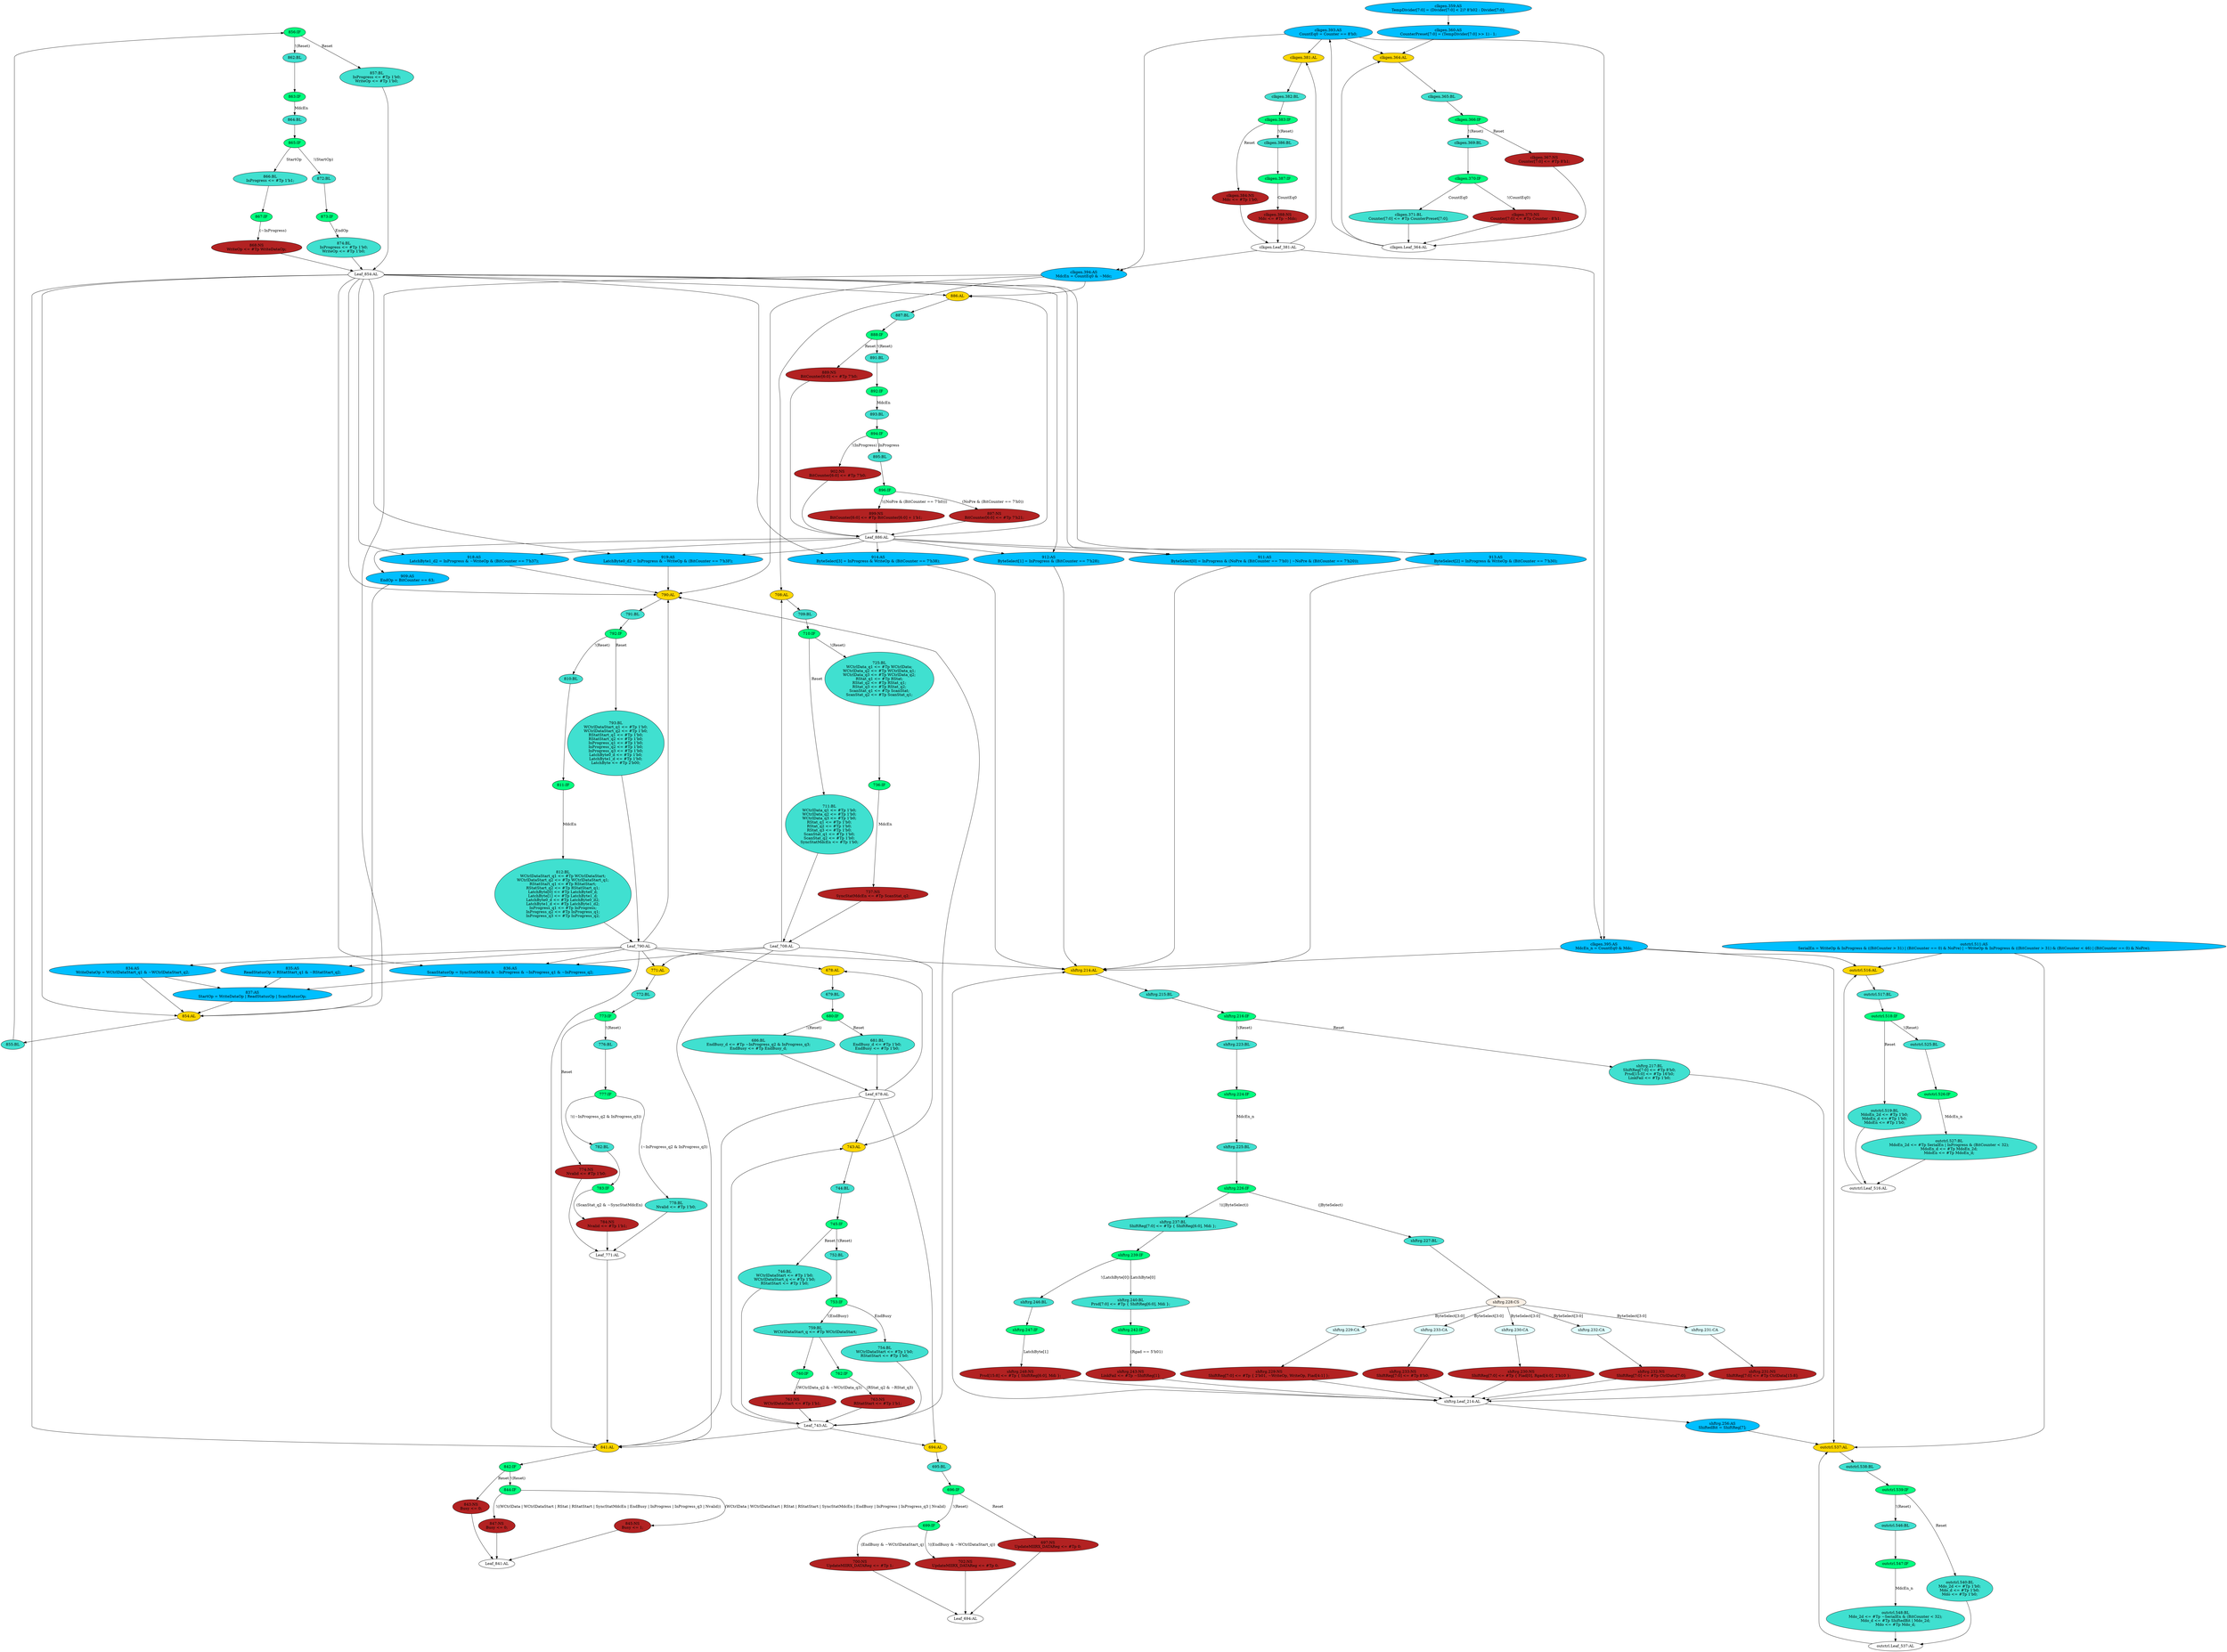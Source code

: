 strict digraph "compose( ,  )" {
	node [label="\N"];
	"856:IF"	 [ast="<pyverilog.vparser.ast.IfStatement object at 0x7f4133ff27d0>",
		fillcolor=springgreen,
		label="856:IF",
		statements="[]",
		style=filled,
		typ=IfStatement];
	"857:BL"	 [ast="<pyverilog.vparser.ast.Block object at 0x7f4133ff2610>",
		fillcolor=turquoise,
		label="857:BL
InProgress <= #Tp 1'b0;
WriteOp <= #Tp 1'b0;",
		statements="[<pyverilog.vparser.ast.NonblockingSubstitution object at 0x7f4133ff25d0>, <pyverilog.vparser.ast.NonblockingSubstitution object \
at 0x7f4133ff2790>]",
		style=filled,
		typ=Block];
	"856:IF" -> "857:BL"	 [cond="['Reset']",
		label=Reset,
		lineno=856];
	"862:BL"	 [ast="<pyverilog.vparser.ast.Block object at 0x7f4133ff2850>",
		fillcolor=turquoise,
		label="862:BL",
		statements="[]",
		style=filled,
		typ=Block];
	"856:IF" -> "862:BL"	 [cond="['Reset']",
		label="!(Reset)",
		lineno=856];
	"888:IF"	 [ast="<pyverilog.vparser.ast.IfStatement object at 0x7f4133fe3850>",
		fillcolor=springgreen,
		label="888:IF",
		statements="[]",
		style=filled,
		typ=IfStatement];
	"889:NS"	 [ast="<pyverilog.vparser.ast.NonblockingSubstitution object at 0x7f4133fe37d0>",
		fillcolor=firebrick,
		label="889:NS
BitCounter[6:0] <= #Tp 7'h0;",
		statements="[<pyverilog.vparser.ast.NonblockingSubstitution object at 0x7f4133fe37d0>]",
		style=filled,
		typ=NonblockingSubstitution];
	"888:IF" -> "889:NS"	 [cond="['Reset']",
		label=Reset,
		lineno=888];
	"891:BL"	 [ast="<pyverilog.vparser.ast.Block object at 0x7f4133fe3810>",
		fillcolor=turquoise,
		label="891:BL",
		statements="[]",
		style=filled,
		typ=Block];
	"888:IF" -> "891:BL"	 [cond="['Reset']",
		label="!(Reset)",
		lineno=888];
	"clkgen.371:BL"	 [ast="<pyverilog.vparser.ast.Block object at 0x7f4133f637d0>",
		fillcolor=turquoise,
		label="clkgen.371:BL
Counter[7:0] <= #Tp CounterPreset[7:0];",
		statements="[<pyverilog.vparser.ast.NonblockingSubstitution object at 0x7f4133f63990>]",
		style=filled,
		typ=Block];
	"clkgen.Leaf_364:AL"	 [def_var="['Counter']",
		label="clkgen.Leaf_364:AL"];
	"clkgen.371:BL" -> "clkgen.Leaf_364:AL"	 [cond="[]",
		lineno=None];
	"841:AL"	 [ast="<pyverilog.vparser.ast.Always object at 0x7f4133ff6890>",
		clk_sens=True,
		fillcolor=gold,
		label="841:AL",
		sens="['Clk', 'Reset']",
		statements="[]",
		style=filled,
		typ=Always,
		use_var="['Reset', 'RStat', 'RStatStart', 'SyncStatMdcEn', 'WCtrlData', 'WCtrlDataStart', 'Nvalid', 'EndBusy', 'InProgress', 'InProgress_\
q3']"];
	"842:IF"	 [ast="<pyverilog.vparser.ast.IfStatement object at 0x7f4133ff6990>",
		fillcolor=springgreen,
		label="842:IF",
		statements="[]",
		style=filled,
		typ=IfStatement];
	"841:AL" -> "842:IF"	 [cond="[]",
		lineno=None];
	"763:NS"	 [ast="<pyverilog.vparser.ast.NonblockingSubstitution object at 0x7f413427e950>",
		fillcolor=firebrick,
		label="763:NS
RStatStart <= #Tp 1'b1;",
		statements="[<pyverilog.vparser.ast.NonblockingSubstitution object at 0x7f413427e950>]",
		style=filled,
		typ=NonblockingSubstitution];
	"Leaf_743:AL"	 [def_var="['RStatStart', 'WCtrlDataStart_q', 'WCtrlDataStart']",
		label="Leaf_743:AL"];
	"763:NS" -> "Leaf_743:AL"	 [cond="[]",
		lineno=None];
	"702:NS"	 [ast="<pyverilog.vparser.ast.NonblockingSubstitution object at 0x7f413427be10>",
		fillcolor=firebrick,
		label="702:NS
UpdateMIIRX_DATAReg <= #Tp 0;",
		statements="[<pyverilog.vparser.ast.NonblockingSubstitution object at 0x7f413427be10>]",
		style=filled,
		typ=NonblockingSubstitution];
	"Leaf_694:AL"	 [def_var="['UpdateMIIRX_DATAReg']",
		label="Leaf_694:AL"];
	"702:NS" -> "Leaf_694:AL"	 [cond="[]",
		lineno=None];
	"894:IF"	 [ast="<pyverilog.vparser.ast.IfStatement object at 0x7f4133fd84d0>",
		fillcolor=springgreen,
		label="894:IF",
		statements="[]",
		style=filled,
		typ=IfStatement];
	"902:NS"	 [ast="<pyverilog.vparser.ast.NonblockingSubstitution object at 0x7f4133fd8590>",
		fillcolor=firebrick,
		label="902:NS
BitCounter[6:0] <= #Tp 7'h0;",
		statements="[<pyverilog.vparser.ast.NonblockingSubstitution object at 0x7f4133fd8590>]",
		style=filled,
		typ=NonblockingSubstitution];
	"894:IF" -> "902:NS"	 [cond="['InProgress']",
		label="!(InProgress)",
		lineno=894];
	"895:BL"	 [ast="<pyverilog.vparser.ast.Block object at 0x7f4133fe3b50>",
		fillcolor=turquoise,
		label="895:BL",
		statements="[]",
		style=filled,
		typ=Block];
	"894:IF" -> "895:BL"	 [cond="['InProgress']",
		label=InProgress,
		lineno=894];
	"686:BL"	 [ast="<pyverilog.vparser.ast.Block object at 0x7f413427b210>",
		fillcolor=turquoise,
		label="686:BL
EndBusy_d <= #Tp ~InProgress_q2 & InProgress_q3;
EndBusy <= #Tp EndBusy_d;",
		statements="[<pyverilog.vparser.ast.NonblockingSubstitution object at 0x7f413427b090>, <pyverilog.vparser.ast.NonblockingSubstitution object \
at 0x7f413427b390>]",
		style=filled,
		typ=Block];
	"Leaf_678:AL"	 [def_var="['EndBusy_d', 'EndBusy']",
		label="Leaf_678:AL"];
	"686:BL" -> "Leaf_678:AL"	 [cond="[]",
		lineno=None];
	"914:AS"	 [ast="<pyverilog.vparser.ast.Assign object at 0x7f4133fc7510>",
		def_var="['ByteSelect']",
		fillcolor=deepskyblue,
		label="914:AS
ByteSelect[3] = InProgress & WriteOp & (BitCounter == 7'h38);",
		statements="[]",
		style=filled,
		typ=Assign,
		use_var="['InProgress', 'WriteOp', 'BitCounter']"];
	"shftrg.214:AL"	 [ast="<pyverilog.vparser.ast.Always object at 0x7f4133f841d0>",
		clk_sens=True,
		fillcolor=gold,
		label="shftrg.214:AL",
		sens="['Clk', 'Reset']",
		statements="[]",
		style=filled,
		typ=Always,
		use_var="['Reset', 'Mdi', 'WriteOp', 'MdcEn_n', 'Fiad', 'Rgad', 'LatchByte', 'ShiftReg', 'CtrlData', 'ByteSelect']"];
	"914:AS" -> "shftrg.214:AL";
	"752:BL"	 [ast="<pyverilog.vparser.ast.Block object at 0x7f4134278cd0>",
		fillcolor=turquoise,
		label="752:BL",
		statements="[]",
		style=filled,
		typ=Block];
	"753:IF"	 [ast="<pyverilog.vparser.ast.IfStatement object at 0x7f413427e1d0>",
		fillcolor=springgreen,
		label="753:IF",
		statements="[]",
		style=filled,
		typ=IfStatement];
	"752:BL" -> "753:IF"	 [cond="[]",
		lineno=None];
	"shftrg.216:IF"	 [ast="<pyverilog.vparser.ast.IfStatement object at 0x7f4133f84910>",
		fillcolor=springgreen,
		label="shftrg.216:IF",
		statements="[]",
		style=filled,
		typ=IfStatement];
	"shftrg.217:BL"	 [ast="<pyverilog.vparser.ast.Block object at 0x7f4133f84750>",
		fillcolor=turquoise,
		label="shftrg.217:BL
ShiftReg[7:0] <= #Tp 8'h0;
Prsd[15:0] <= #Tp 16'h0;
LinkFail <= #Tp 1'b0;",
		statements="[<pyverilog.vparser.ast.NonblockingSubstitution object at 0x7f4133f84490>, <pyverilog.vparser.ast.NonblockingSubstitution object \
at 0x7f4133f84710>, <pyverilog.vparser.ast.NonblockingSubstitution object at 0x7f4133f848d0>]",
		style=filled,
		typ=Block];
	"shftrg.216:IF" -> "shftrg.217:BL"	 [cond="['Reset']",
		label=Reset,
		lineno=216];
	"shftrg.223:BL"	 [ast="<pyverilog.vparser.ast.Block object at 0x7f4133f84990>",
		fillcolor=turquoise,
		label="shftrg.223:BL",
		statements="[]",
		style=filled,
		typ=Block];
	"shftrg.216:IF" -> "shftrg.223:BL"	 [cond="['Reset']",
		label="!(Reset)",
		lineno=216];
	"771:AL"	 [ast="<pyverilog.vparser.ast.Always object at 0x7f413427ecd0>",
		clk_sens=True,
		fillcolor=gold,
		label="771:AL",
		sens="['Clk', 'Reset']",
		statements="[]",
		style=filled,
		typ=Always,
		use_var="['Reset', 'InProgress_q3', 'InProgress_q2', 'ScanStat_q2', 'SyncStatMdcEn']"];
	"772:BL"	 [ast="<pyverilog.vparser.ast.Block object at 0x7f413427ec90>",
		fillcolor=turquoise,
		label="772:BL",
		statements="[]",
		style=filled,
		typ=Block];
	"771:AL" -> "772:BL"	 [cond="[]",
		lineno=None];
	"shftrg.233:NS"	 [ast="<pyverilog.vparser.ast.NonblockingSubstitution object at 0x7f4134393350>",
		fillcolor=firebrick,
		label="shftrg.233:NS
ShiftReg[7:0] <= #Tp 8'h0;",
		statements="[<pyverilog.vparser.ast.NonblockingSubstitution object at 0x7f4134393350>]",
		style=filled,
		typ=NonblockingSubstitution];
	"shftrg.Leaf_214:AL"	 [def_var="['ShiftReg', 'LinkFail', 'Prsd']",
		label="shftrg.Leaf_214:AL"];
	"shftrg.233:NS" -> "shftrg.Leaf_214:AL"	 [cond="[]",
		lineno=None];
	"867:IF"	 [ast="<pyverilog.vparser.ast.IfStatement object at 0x7f4133ff2c10>",
		fillcolor=springgreen,
		label="867:IF",
		statements="[]",
		style=filled,
		typ=IfStatement];
	"868:NS"	 [ast="<pyverilog.vparser.ast.NonblockingSubstitution object at 0x7f4133ff2d90>",
		fillcolor=firebrick,
		label="868:NS
WriteOp <= #Tp WriteDataOp;",
		statements="[<pyverilog.vparser.ast.NonblockingSubstitution object at 0x7f4133ff2d90>]",
		style=filled,
		typ=NonblockingSubstitution];
	"867:IF" -> "868:NS"	 [cond="['InProgress']",
		label="(~InProgress)",
		lineno=867];
	"782:BL"	 [ast="<pyverilog.vparser.ast.Block object at 0x7f4133fd6450>",
		fillcolor=turquoise,
		label="782:BL",
		statements="[]",
		style=filled,
		typ=Block];
	"783:IF"	 [ast="<pyverilog.vparser.ast.IfStatement object at 0x7f4133fd6650>",
		fillcolor=springgreen,
		label="783:IF",
		statements="[]",
		style=filled,
		typ=IfStatement];
	"782:BL" -> "783:IF"	 [cond="[]",
		lineno=None];
	"clkgen.387:IF"	 [ast="<pyverilog.vparser.ast.IfStatement object at 0x7f4133f56250>",
		fillcolor=springgreen,
		label="clkgen.387:IF",
		statements="[]",
		style=filled,
		typ=IfStatement];
	"clkgen.388:NS"	 [ast="<pyverilog.vparser.ast.NonblockingSubstitution object at 0x7f4133f563d0>",
		fillcolor=firebrick,
		label="clkgen.388:NS
Mdc <= #Tp ~Mdc;",
		statements="[<pyverilog.vparser.ast.NonblockingSubstitution object at 0x7f4133f563d0>]",
		style=filled,
		typ=NonblockingSubstitution];
	"clkgen.387:IF" -> "clkgen.388:NS"	 [cond="['CountEq0']",
		label=CountEq0,
		lineno=387];
	"outctrl.Leaf_516:AL"	 [def_var="['MdoEn_d', 'MdoEn_2d', 'MdoEn']",
		label="outctrl.Leaf_516:AL"];
	"outctrl.516:AL"	 [ast="<pyverilog.vparser.ast.Always object at 0x7f4133f62790>",
		clk_sens=True,
		fillcolor=gold,
		label="outctrl.516:AL",
		sens="['Clk', 'Reset']",
		statements="[]",
		style=filled,
		typ=Always,
		use_var="['Reset', 'MdcEn_n', 'MdoEn_2d', 'SerialEn', 'MdoEn_d', 'InProgress', 'BitCounter']"];
	"outctrl.Leaf_516:AL" -> "outctrl.516:AL";
	"845:NS"	 [ast="<pyverilog.vparser.ast.NonblockingSubstitution object at 0x7f4133ff2150>",
		fillcolor=firebrick,
		label="845:NS
Busy <= 1;",
		statements="[<pyverilog.vparser.ast.NonblockingSubstitution object at 0x7f4133ff2150>]",
		style=filled,
		typ=NonblockingSubstitution];
	"Leaf_841:AL"	 [def_var="['Busy']",
		label="Leaf_841:AL"];
	"845:NS" -> "Leaf_841:AL"	 [cond="[]",
		lineno=None];
	"784:NS"	 [ast="<pyverilog.vparser.ast.NonblockingSubstitution object at 0x7f4133fd67d0>",
		fillcolor=firebrick,
		label="784:NS
Nvalid <= #Tp 1'b1;",
		statements="[<pyverilog.vparser.ast.NonblockingSubstitution object at 0x7f4133fd67d0>]",
		style=filled,
		typ=NonblockingSubstitution];
	"783:IF" -> "784:NS"	 [cond="['ScanStat_q2', 'SyncStatMdcEn']",
		label="(ScanStat_q2 & ~SyncStatMdcEn)",
		lineno=783];
	"679:BL"	 [ast="<pyverilog.vparser.ast.Block object at 0x7f4134268a90>",
		fillcolor=turquoise,
		label="679:BL",
		statements="[]",
		style=filled,
		typ=Block];
	"680:IF"	 [ast="<pyverilog.vparser.ast.IfStatement object at 0x7f4134268e50>",
		fillcolor=springgreen,
		label="680:IF",
		statements="[]",
		style=filled,
		typ=IfStatement];
	"679:BL" -> "680:IF"	 [cond="[]",
		lineno=None];
	"shftrg.242:IF"	 [ast="<pyverilog.vparser.ast.IfStatement object at 0x7f4134393ed0>",
		fillcolor=springgreen,
		label="shftrg.242:IF",
		statements="[]",
		style=filled,
		typ=IfStatement];
	"shftrg.243:NS"	 [ast="<pyverilog.vparser.ast.NonblockingSubstitution object at 0x7f4134395190>",
		fillcolor=firebrick,
		label="shftrg.243:NS
LinkFail <= #Tp ~ShiftReg[1];",
		statements="[<pyverilog.vparser.ast.NonblockingSubstitution object at 0x7f4134395190>]",
		style=filled,
		typ=NonblockingSubstitution];
	"shftrg.242:IF" -> "shftrg.243:NS"	 [cond="['Rgad']",
		label="(Rgad == 5'h01)",
		lineno=242];
	"shftrg.232:NS"	 [ast="<pyverilog.vparser.ast.NonblockingSubstitution object at 0x7f4134393050>",
		fillcolor=firebrick,
		label="shftrg.232:NS
ShiftReg[7:0] <= #Tp CtrlData[7:0];",
		statements="[<pyverilog.vparser.ast.NonblockingSubstitution object at 0x7f4134393050>]",
		style=filled,
		typ=NonblockingSubstitution];
	"shftrg.232:NS" -> "shftrg.Leaf_214:AL"	 [cond="[]",
		lineno=None];
	"outctrl.Leaf_537:AL"	 [def_var="['Mdo_2d', 'Mdo_d', 'Mdo']",
		label="outctrl.Leaf_537:AL"];
	"outctrl.537:AL"	 [ast="<pyverilog.vparser.ast.Always object at 0x7f4133f82790>",
		clk_sens=True,
		fillcolor=gold,
		label="outctrl.537:AL",
		sens="['Clk', 'Reset']",
		statements="[]",
		style=filled,
		typ=Always,
		use_var="['Reset', 'Mdo_d', 'MdcEn_n', 'BitCounter', 'ShiftedBit', 'Mdo_2d', 'SerialEn']"];
	"outctrl.Leaf_537:AL" -> "outctrl.537:AL";
	"843:NS"	 [ast="<pyverilog.vparser.ast.NonblockingSubstitution object at 0x7f4133ff69d0>",
		fillcolor=firebrick,
		label="843:NS
Busy <= 0;",
		statements="[<pyverilog.vparser.ast.NonblockingSubstitution object at 0x7f4133ff69d0>]",
		style=filled,
		typ=NonblockingSubstitution];
	"842:IF" -> "843:NS"	 [cond="['Reset']",
		label=Reset,
		lineno=842];
	"844:IF"	 [ast="<pyverilog.vparser.ast.IfStatement object at 0x7f4133ff2110>",
		fillcolor=springgreen,
		label="844:IF",
		statements="[]",
		style=filled,
		typ=IfStatement];
	"842:IF" -> "844:IF"	 [cond="['Reset']",
		label="!(Reset)",
		lineno=842];
	"863:IF"	 [ast="<pyverilog.vparser.ast.IfStatement object at 0x7f4133ff2990>",
		fillcolor=springgreen,
		label="863:IF",
		statements="[]",
		style=filled,
		typ=IfStatement];
	"864:BL"	 [ast="<pyverilog.vparser.ast.Block object at 0x7f4133ff29d0>",
		fillcolor=turquoise,
		label="864:BL",
		statements="[]",
		style=filled,
		typ=Block];
	"863:IF" -> "864:BL"	 [cond="['MdcEn']",
		label=MdcEn,
		lineno=863];
	"725:BL"	 [ast="<pyverilog.vparser.ast.Block object at 0x7f41342781d0>",
		fillcolor=turquoise,
		label="725:BL
WCtrlData_q1 <= #Tp WCtrlData;
WCtrlData_q2 <= #Tp WCtrlData_q1;
WCtrlData_q3 <= #Tp WCtrlData_q2;
RStat_q1 <= #Tp RStat;
\
RStat_q2 <= #Tp RStat_q1;
RStat_q3 <= #Tp RStat_q2;
ScanStat_q1 <= #Tp ScanStat;
ScanStat_q2 <= #Tp ScanStat_q1;",
		statements="[<pyverilog.vparser.ast.NonblockingSubstitution object at 0x7f4134275390>, <pyverilog.vparser.ast.NonblockingSubstitution object \
at 0x7f41342755d0>, <pyverilog.vparser.ast.NonblockingSubstitution object at 0x7f4134275810>, <pyverilog.vparser.ast.NonblockingSubstitution \
object at 0x7f41342759d0>, <pyverilog.vparser.ast.NonblockingSubstitution object at 0x7f4134275b90>, <pyverilog.vparser.ast.NonblockingSubstitution \
object at 0x7f4134275d50>, <pyverilog.vparser.ast.NonblockingSubstitution object at 0x7f4134275f10>, <pyverilog.vparser.ast.NonblockingSubstitution \
object at 0x7f4134278110>]",
		style=filled,
		typ=Block];
	"736:IF"	 [ast="<pyverilog.vparser.ast.IfStatement object at 0x7f41342782d0>",
		fillcolor=springgreen,
		label="736:IF",
		statements="[]",
		style=filled,
		typ=IfStatement];
	"725:BL" -> "736:IF"	 [cond="[]",
		lineno=None];
	"Leaf_854:AL"	 [def_var="['InProgress', 'WriteOp']",
		label="Leaf_854:AL"];
	"857:BL" -> "Leaf_854:AL"	 [cond="[]",
		lineno=None];
	"743:AL"	 [ast="<pyverilog.vparser.ast.Always object at 0x7f41342785d0>",
		clk_sens=True,
		fillcolor=gold,
		label="743:AL",
		sens="['Clk', 'Reset']",
		statements="[]",
		style=filled,
		typ=Always,
		use_var="['Reset', 'RStat_q2', 'RStat_q3', 'WCtrlData_q2', 'WCtrlData_q3', 'WCtrlDataStart', 'EndBusy']"];
	"744:BL"	 [ast="<pyverilog.vparser.ast.Block object at 0x7f4134278590>",
		fillcolor=turquoise,
		label="744:BL",
		statements="[]",
		style=filled,
		typ=Block];
	"743:AL" -> "744:BL"	 [cond="[]",
		lineno=None];
	"shftrg.231:NS"	 [ast="<pyverilog.vparser.ast.NonblockingSubstitution object at 0x7f413439cc50>",
		fillcolor=firebrick,
		label="shftrg.231:NS
ShiftReg[7:0] <= #Tp CtrlData[15:8];",
		statements="[<pyverilog.vparser.ast.NonblockingSubstitution object at 0x7f413439cc50>]",
		style=filled,
		typ=NonblockingSubstitution];
	"shftrg.231:NS" -> "shftrg.Leaf_214:AL"	 [cond="[]",
		lineno=None];
	"clkgen.364:AL"	 [ast="<pyverilog.vparser.ast.Always object at 0x7f4133f631d0>",
		clk_sens=True,
		fillcolor=gold,
		label="clkgen.364:AL",
		sens="['Clk', 'Reset']",
		statements="[]",
		style=filled,
		typ=Always,
		use_var="['Reset', 'Counter', 'CounterPreset', 'CountEq0']"];
	"clkgen.365:BL"	 [ast="<pyverilog.vparser.ast.Block object at 0x7f4133f63190>",
		fillcolor=turquoise,
		label="clkgen.365:BL",
		statements="[]",
		style=filled,
		typ=Block];
	"clkgen.364:AL" -> "clkgen.365:BL"	 [cond="[]",
		lineno=None];
	"shftrg.240:BL"	 [ast="<pyverilog.vparser.ast.Block object at 0x7f4134393dd0>",
		fillcolor=turquoise,
		label="shftrg.240:BL
Prsd[7:0] <= #Tp { ShiftReg[6:0], Mdi };",
		statements="[<pyverilog.vparser.ast.NonblockingSubstitution object at 0x7f4134393d50>]",
		style=filled,
		typ=Block];
	"shftrg.240:BL" -> "shftrg.242:IF"	 [cond="[]",
		lineno=None];
	"shftrg.Leaf_214:AL" -> "shftrg.214:AL";
	"shftrg.256:AS"	 [ast="<pyverilog.vparser.ast.Assign object at 0x7f4134393e90>",
		def_var="['ShiftedBit']",
		fillcolor=deepskyblue,
		label="shftrg.256:AS
ShiftedBit = ShiftReg[7];",
		statements="[]",
		style=filled,
		typ=Assign,
		use_var="['ShiftReg']"];
	"shftrg.Leaf_214:AL" -> "shftrg.256:AS";
	"Leaf_886:AL"	 [def_var="['BitCounter']",
		label="Leaf_886:AL"];
	"902:NS" -> "Leaf_886:AL"	 [cond="[]",
		lineno=None];
	"710:IF"	 [ast="<pyverilog.vparser.ast.IfStatement object at 0x7f4134275150>",
		fillcolor=springgreen,
		label="710:IF",
		statements="[]",
		style=filled,
		typ=IfStatement];
	"710:IF" -> "725:BL"	 [cond="['Reset']",
		label="!(Reset)",
		lineno=710];
	"711:BL"	 [ast="<pyverilog.vparser.ast.Block object at 0x7f413426ff10>",
		fillcolor=turquoise,
		label="711:BL
WCtrlData_q1 <= #Tp 1'b0;
WCtrlData_q2 <= #Tp 1'b0;
WCtrlData_q3 <= #Tp 1'b0;
RStat_q1 <= #Tp 1'b0;
RStat_q2 <= #Tp 1'b0;
\
RStat_q3 <= #Tp 1'b0;
ScanStat_q1 <= #Tp 1'b0;
ScanStat_q2 <= #Tp 1'b0;
SyncStatMdcEn <= #Tp 1'b0;",
		statements="[<pyverilog.vparser.ast.NonblockingSubstitution object at 0x7f413426f210>, <pyverilog.vparser.ast.NonblockingSubstitution object \
at 0x7f413426f410>, <pyverilog.vparser.ast.NonblockingSubstitution object at 0x7f413426f610>, <pyverilog.vparser.ast.NonblockingSubstitution \
object at 0x7f413426f7d0>, <pyverilog.vparser.ast.NonblockingSubstitution object at 0x7f413426f990>, <pyverilog.vparser.ast.NonblockingSubstitution \
object at 0x7f413426fb50>, <pyverilog.vparser.ast.NonblockingSubstitution object at 0x7f413426fd10>, <pyverilog.vparser.ast.NonblockingSubstitution \
object at 0x7f413426fed0>, <pyverilog.vparser.ast.NonblockingSubstitution object at 0x7f4134275110>]",
		style=filled,
		typ=Block];
	"710:IF" -> "711:BL"	 [cond="['Reset']",
		label=Reset,
		lineno=710];
	"outctrl.546:BL"	 [ast="<pyverilog.vparser.ast.Block object at 0x7f4133f82e10>",
		fillcolor=turquoise,
		label="outctrl.546:BL",
		statements="[]",
		style=filled,
		typ=Block];
	"outctrl.547:IF"	 [ast="<pyverilog.vparser.ast.IfStatement object at 0x7f4133f82f10>",
		fillcolor=springgreen,
		label="outctrl.547:IF",
		statements="[]",
		style=filled,
		typ=IfStatement];
	"outctrl.546:BL" -> "outctrl.547:IF"	 [cond="[]",
		lineno=None];
	"762:IF"	 [ast="<pyverilog.vparser.ast.IfStatement object at 0x7f413427e7d0>",
		fillcolor=springgreen,
		label="762:IF",
		statements="[]",
		style=filled,
		typ=IfStatement];
	"762:IF" -> "763:NS"	 [cond="['RStat_q2', 'RStat_q3']",
		label="(RStat_q2 & ~RStat_q3)",
		lineno=762];
	"874:BL"	 [ast="<pyverilog.vparser.ast.Block object at 0x7f4133fe32d0>",
		fillcolor=turquoise,
		label="874:BL
InProgress <= #Tp 1'b0;
WriteOp <= #Tp 1'b0;",
		statements="[<pyverilog.vparser.ast.NonblockingSubstitution object at 0x7f4133fe3290>, <pyverilog.vparser.ast.NonblockingSubstitution object \
at 0x7f4133fe3450>]",
		style=filled,
		typ=Block];
	"874:BL" -> "Leaf_854:AL"	 [cond="[]",
		lineno=None];
	"695:BL"	 [ast="<pyverilog.vparser.ast.Block object at 0x7f413427b5d0>",
		fillcolor=turquoise,
		label="695:BL",
		statements="[]",
		style=filled,
		typ=Block];
	"696:IF"	 [ast="<pyverilog.vparser.ast.IfStatement object at 0x7f413427b810>",
		fillcolor=springgreen,
		label="696:IF",
		statements="[]",
		style=filled,
		typ=IfStatement];
	"695:BL" -> "696:IF"	 [cond="[]",
		lineno=None];
	"889:NS" -> "Leaf_886:AL"	 [cond="[]",
		lineno=None];
	"shftrg.230:NS"	 [ast="<pyverilog.vparser.ast.NonblockingSubstitution object at 0x7f413439c8d0>",
		fillcolor=firebrick,
		label="shftrg.230:NS
ShiftReg[7:0] <= #Tp { Fiad[0], Rgad[4:0], 2'b10 };",
		statements="[<pyverilog.vparser.ast.NonblockingSubstitution object at 0x7f413439c8d0>]",
		style=filled,
		typ=NonblockingSubstitution];
	"shftrg.230:NS" -> "shftrg.Leaf_214:AL"	 [cond="[]",
		lineno=None];
	"810:BL"	 [ast="<pyverilog.vparser.ast.Block object at 0x7f4133fc4ed0>",
		fillcolor=turquoise,
		label="810:BL",
		statements="[]",
		style=filled,
		typ=Block];
	"811:IF"	 [ast="<pyverilog.vparser.ast.IfStatement object at 0x7f4133fc4fd0>",
		fillcolor=springgreen,
		label="811:IF",
		statements="[]",
		style=filled,
		typ=IfStatement];
	"810:BL" -> "811:IF"	 [cond="[]",
		lineno=None];
	"shftrg.225:BL"	 [ast="<pyverilog.vparser.ast.Block object at 0x7f4133f84b10>",
		fillcolor=turquoise,
		label="shftrg.225:BL",
		statements="[]",
		style=filled,
		typ=Block];
	"shftrg.226:IF"	 [ast="<pyverilog.vparser.ast.IfStatement object at 0x7f4134393390>",
		fillcolor=springgreen,
		label="shftrg.226:IF",
		statements="[]",
		style=filled,
		typ=IfStatement];
	"shftrg.225:BL" -> "shftrg.226:IF"	 [cond="[]",
		lineno=None];
	"outctrl.538:BL"	 [ast="<pyverilog.vparser.ast.Block object at 0x7f4133f82750>",
		fillcolor=turquoise,
		label="outctrl.538:BL",
		statements="[]",
		style=filled,
		typ=Block];
	"outctrl.539:IF"	 [ast="<pyverilog.vparser.ast.IfStatement object at 0x7f4133f82d50>",
		fillcolor=springgreen,
		label="outctrl.539:IF",
		statements="[]",
		style=filled,
		typ=IfStatement];
	"outctrl.538:BL" -> "outctrl.539:IF"	 [cond="[]",
		lineno=None];
	"clkgen.395:AS"	 [ast="<pyverilog.vparser.ast.Assign object at 0x7f4133f56910>",
		def_var="['MdcEn_n']",
		fillcolor=deepskyblue,
		label="clkgen.395:AS
MdcEn_n = CountEq0 & Mdc;",
		statements="[]",
		style=filled,
		typ=Assign,
		use_var="['CountEq0', 'Mdc']"];
	"clkgen.395:AS" -> "shftrg.214:AL";
	"clkgen.395:AS" -> "outctrl.516:AL";
	"clkgen.395:AS" -> "outctrl.537:AL";
	"776:BL"	 [ast="<pyverilog.vparser.ast.Block object at 0x7f413427eed0>",
		fillcolor=turquoise,
		label="776:BL",
		statements="[]",
		style=filled,
		typ=Block];
	"777:IF"	 [ast="<pyverilog.vparser.ast.IfStatement object at 0x7f4133fd63d0>",
		fillcolor=springgreen,
		label="777:IF",
		statements="[]",
		style=filled,
		typ=IfStatement];
	"776:BL" -> "777:IF"	 [cond="[]",
		lineno=None];
	"shftrg.217:BL" -> "shftrg.Leaf_214:AL"	 [cond="[]",
		lineno=None];
	"897:NS"	 [ast="<pyverilog.vparser.ast.NonblockingSubstitution object at 0x7f4133fe3f50>",
		fillcolor=firebrick,
		label="897:NS
BitCounter[6:0] <= #Tp 7'h21;",
		statements="[<pyverilog.vparser.ast.NonblockingSubstitution object at 0x7f4133fe3f50>]",
		style=filled,
		typ=NonblockingSubstitution];
	"897:NS" -> "Leaf_886:AL"	 [cond="[]",
		lineno=None];
	"outctrl.518:IF"	 [ast="<pyverilog.vparser.ast.IfStatement object at 0x7f4133f62d50>",
		fillcolor=springgreen,
		label="outctrl.518:IF",
		statements="[]",
		style=filled,
		typ=IfStatement];
	"outctrl.519:BL"	 [ast="<pyverilog.vparser.ast.Block object at 0x7f4133f62b90>",
		fillcolor=turquoise,
		label="outctrl.519:BL
MdoEn_2d <= #Tp 1'b0;
MdoEn_d <= #Tp 1'b0;
MdoEn <= #Tp 1'b0;",
		statements="[<pyverilog.vparser.ast.NonblockingSubstitution object at 0x7f4133f62990>, <pyverilog.vparser.ast.NonblockingSubstitution object \
at 0x7f4133f62b50>, <pyverilog.vparser.ast.NonblockingSubstitution object at 0x7f4133f62d10>]",
		style=filled,
		typ=Block];
	"outctrl.518:IF" -> "outctrl.519:BL"	 [cond="['Reset']",
		label=Reset,
		lineno=518];
	"outctrl.525:BL"	 [ast="<pyverilog.vparser.ast.Block object at 0x7f4133f62e10>",
		fillcolor=turquoise,
		label="outctrl.525:BL",
		statements="[]",
		style=filled,
		typ=Block];
	"outctrl.518:IF" -> "outctrl.525:BL"	 [cond="['Reset']",
		label="!(Reset)",
		lineno=518];
	"812:BL"	 [ast="<pyverilog.vparser.ast.Block object at 0x7f4133fe86d0>",
		fillcolor=turquoise,
		label="812:BL
WCtrlDataStart_q1 <= #Tp WCtrlDataStart;
WCtrlDataStart_q2 <= #Tp WCtrlDataStart_q1;
RStatStart_q1 <= #Tp RStatStart;
RStatStart_\
q2 <= #Tp RStatStart_q1;
LatchByte[0] <= #Tp LatchByte0_d;
LatchByte[1] <= #Tp LatchByte1_d;
LatchByte0_d <= #Tp LatchByte0_d2;
\
LatchByte1_d <= #Tp LatchByte1_d2;
InProgress_q1 <= #Tp InProgress;
InProgress_q2 <= #Tp InProgress_q1;
InProgress_q3 <= #Tp InProgress_\
q2;",
		statements="[<pyverilog.vparser.ast.NonblockingSubstitution object at 0x7f4133fe1210>, <pyverilog.vparser.ast.NonblockingSubstitution object \
at 0x7f4133fe1450>, <pyverilog.vparser.ast.NonblockingSubstitution object at 0x7f4133fe1650>, <pyverilog.vparser.ast.NonblockingSubstitution \
object at 0x7f4133fe1890>, <pyverilog.vparser.ast.NonblockingSubstitution object at 0x7f4133fe1b10>, <pyverilog.vparser.ast.NonblockingSubstitution \
object at 0x7f4133fe1d90>, <pyverilog.vparser.ast.NonblockingSubstitution object at 0x7f4133fe1fd0>, <pyverilog.vparser.ast.NonblockingSubstitution \
object at 0x7f4133fe8250>, <pyverilog.vparser.ast.NonblockingSubstitution object at 0x7f4133fe8450>, <pyverilog.vparser.ast.NonblockingSubstitution \
object at 0x7f4133fe8690>, <pyverilog.vparser.ast.NonblockingSubstitution object at 0x7f4133fe88d0>]",
		style=filled,
		typ=Block];
	"Leaf_790:AL"	 [def_var="['WCtrlDataStart_q1', 'WCtrlDataStart_q2', 'InProgress_q1', 'InProgress_q3', 'InProgress_q2', 'LatchByte0_d', 'RStatStart_q1', '\
LatchByte', 'RStatStart_q2', 'LatchByte1_d']",
		label="Leaf_790:AL"];
	"812:BL" -> "Leaf_790:AL"	 [cond="[]",
		lineno=None];
	"778:BL"	 [ast="<pyverilog.vparser.ast.Block object at 0x7f4133fd6110>",
		fillcolor=turquoise,
		label="778:BL
Nvalid <= #Tp 1'b0;",
		statements="[<pyverilog.vparser.ast.NonblockingSubstitution object at 0x7f4133fd6390>]",
		style=filled,
		typ=Block];
	"Leaf_771:AL"	 [def_var="['Nvalid']",
		label="Leaf_771:AL"];
	"778:BL" -> "Leaf_771:AL"	 [cond="[]",
		lineno=None];
	"clkgen.367:NS"	 [ast="<pyverilog.vparser.ast.NonblockingSubstitution object at 0x7f4133f63450>",
		fillcolor=firebrick,
		label="clkgen.367:NS
Counter[7:0] <= #Tp 8'h1;",
		statements="[<pyverilog.vparser.ast.NonblockingSubstitution object at 0x7f4133f63450>]",
		style=filled,
		typ=NonblockingSubstitution];
	"clkgen.367:NS" -> "clkgen.Leaf_364:AL"	 [cond="[]",
		lineno=None];
	"866:BL"	 [ast="<pyverilog.vparser.ast.Block object at 0x7f4133ff2a90>",
		fillcolor=turquoise,
		label="866:BL
InProgress <= #Tp 1'b1;",
		statements="[<pyverilog.vparser.ast.NonblockingSubstitution object at 0x7f4133ff2ed0>]",
		style=filled,
		typ=Block];
	"866:BL" -> "867:IF"	 [cond="[]",
		lineno=None];
	"737:NS"	 [ast="<pyverilog.vparser.ast.NonblockingSubstitution object at 0x7f4134278410>",
		fillcolor=firebrick,
		label="737:NS
SyncStatMdcEn <= #Tp ScanStat_q2;",
		statements="[<pyverilog.vparser.ast.NonblockingSubstitution object at 0x7f4134278410>]",
		style=filled,
		typ=NonblockingSubstitution];
	"Leaf_708:AL"	 [def_var="['RStat_q1', 'RStat_q2', 'RStat_q3', 'WCtrlData_q1', 'WCtrlData_q2', 'WCtrlData_q3', 'SyncStatMdcEn', 'ScanStat_q1', 'ScanStat_q2']",
		label="Leaf_708:AL"];
	"737:NS" -> "Leaf_708:AL"	 [cond="[]",
		lineno=None];
	"865:IF"	 [ast="<pyverilog.vparser.ast.IfStatement object at 0x7f4133ff2f10>",
		fillcolor=springgreen,
		label="865:IF",
		statements="[]",
		style=filled,
		typ=IfStatement];
	"864:BL" -> "865:IF"	 [cond="[]",
		lineno=None];
	"outctrl.517:BL"	 [ast="<pyverilog.vparser.ast.Block object at 0x7f4133f627d0>",
		fillcolor=turquoise,
		label="outctrl.517:BL",
		statements="[]",
		style=filled,
		typ=Block];
	"outctrl.517:BL" -> "outctrl.518:IF"	 [cond="[]",
		lineno=None];
	"Leaf_886:AL" -> "914:AS";
	"919:AS"	 [ast="<pyverilog.vparser.ast.Assign object at 0x7f4133fc7b90>",
		def_var="['LatchByte0_d2']",
		fillcolor=deepskyblue,
		label="919:AS
LatchByte0_d2 = InProgress & ~WriteOp & (BitCounter == 7'h3F);",
		statements="[]",
		style=filled,
		typ=Assign,
		use_var="['InProgress', 'WriteOp', 'BitCounter']"];
	"Leaf_886:AL" -> "919:AS";
	"886:AL"	 [ast="<pyverilog.vparser.ast.Always object at 0x7f4133fe3550>",
		clk_sens=True,
		fillcolor=gold,
		label="886:AL",
		sens="['Clk', 'Reset']",
		statements="[]",
		style=filled,
		typ=Always,
		use_var="['Reset', 'InProgress', 'BitCounter', 'MdcEn', 'NoPre']"];
	"Leaf_886:AL" -> "886:AL";
	"909:AS"	 [ast="<pyverilog.vparser.ast.Assign object at 0x7f4133fd8690>",
		def_var="['EndOp']",
		fillcolor=deepskyblue,
		label="909:AS
EndOp = BitCounter == 63;",
		statements="[]",
		style=filled,
		typ=Assign,
		use_var="['BitCounter']"];
	"Leaf_886:AL" -> "909:AS";
	"913:AS"	 [ast="<pyverilog.vparser.ast.Assign object at 0x7f4133fc71d0>",
		def_var="['ByteSelect']",
		fillcolor=deepskyblue,
		label="913:AS
ByteSelect[2] = InProgress & WriteOp & (BitCounter == 7'h30);",
		statements="[]",
		style=filled,
		typ=Assign,
		use_var="['InProgress', 'WriteOp', 'BitCounter']"];
	"Leaf_886:AL" -> "913:AS";
	"918:AS"	 [ast="<pyverilog.vparser.ast.Assign object at 0x7f4133fc7850>",
		def_var="['LatchByte1_d2']",
		fillcolor=deepskyblue,
		label="918:AS
LatchByte1_d2 = InProgress & ~WriteOp & (BitCounter == 7'h37);",
		statements="[]",
		style=filled,
		typ=Assign,
		use_var="['InProgress', 'WriteOp', 'BitCounter']"];
	"Leaf_886:AL" -> "918:AS";
	"912:AS"	 [ast="<pyverilog.vparser.ast.Assign object at 0x7f4133fd8e50>",
		def_var="['ByteSelect']",
		fillcolor=deepskyblue,
		label="912:AS
ByteSelect[1] = InProgress & (BitCounter == 7'h28);",
		statements="[]",
		style=filled,
		typ=Assign,
		use_var="['InProgress', 'BitCounter']"];
	"Leaf_886:AL" -> "912:AS";
	"911:AS"	 [ast="<pyverilog.vparser.ast.Assign object at 0x7f4133fd8bd0>",
		def_var="['ByteSelect']",
		fillcolor=deepskyblue,
		label="911:AS
ByteSelect[0] = InProgress & (NoPre & (BitCounter == 7'h0) | ~NoPre & (BitCounter == 7'h20));",
		statements="[]",
		style=filled,
		typ=Assign,
		use_var="['InProgress', 'NoPre', 'BitCounter', 'NoPre', 'BitCounter']"];
	"Leaf_886:AL" -> "911:AS";
	"shftrg.227:BL"	 [ast="<pyverilog.vparser.ast.Block object at 0x7f4133f84c10>",
		fillcolor=turquoise,
		label="shftrg.227:BL",
		statements="[]",
		style=filled,
		typ=Block];
	"shftrg.228:CS"	 [ast="<pyverilog.vparser.ast.CaseStatement object at 0x7f4134393110>",
		fillcolor=linen,
		label="shftrg.228:CS",
		statements="[]",
		style=filled,
		typ=CaseStatement];
	"shftrg.227:BL" -> "shftrg.228:CS"	 [cond="[]",
		lineno=None];
	"outctrl.526:IF"	 [ast="<pyverilog.vparser.ast.IfStatement object at 0x7f4133f62f10>",
		fillcolor=springgreen,
		label="outctrl.526:IF",
		statements="[]",
		style=filled,
		typ=IfStatement];
	"outctrl.527:BL"	 [ast="<pyverilog.vparser.ast.Block object at 0x7f4133f82450>",
		fillcolor=turquoise,
		label="outctrl.527:BL
MdoEn_2d <= #Tp SerialEn | InProgress & (BitCounter < 32);
MdoEn_d <= #Tp MdoEn_2d;
MdoEn <= #Tp MdoEn_d;",
		statements="[<pyverilog.vparser.ast.NonblockingSubstitution object at 0x7f4133f82290>, <pyverilog.vparser.ast.NonblockingSubstitution object \
at 0x7f4133f82410>, <pyverilog.vparser.ast.NonblockingSubstitution object at 0x7f4133f825d0>]",
		style=filled,
		typ=Block];
	"outctrl.526:IF" -> "outctrl.527:BL"	 [cond="['MdcEn_n']",
		label=MdcEn_n,
		lineno=526];
	"clkgen.366:IF"	 [ast="<pyverilog.vparser.ast.IfStatement object at 0x7f4133f634d0>",
		fillcolor=springgreen,
		label="clkgen.366:IF",
		statements="[]",
		style=filled,
		typ=IfStatement];
	"clkgen.366:IF" -> "clkgen.367:NS"	 [cond="['Reset']",
		label=Reset,
		lineno=366];
	"clkgen.369:BL"	 [ast="<pyverilog.vparser.ast.Block object at 0x7f4133f63550>",
		fillcolor=turquoise,
		label="clkgen.369:BL",
		statements="[]",
		style=filled,
		typ=Block];
	"clkgen.366:IF" -> "clkgen.369:BL"	 [cond="['Reset']",
		label="!(Reset)",
		lineno=366];
	"clkgen.370:IF"	 [ast="<pyverilog.vparser.ast.IfStatement object at 0x7f4133f63b90>",
		fillcolor=springgreen,
		label="clkgen.370:IF",
		statements="[]",
		style=filled,
		typ=IfStatement];
	"clkgen.370:IF" -> "clkgen.371:BL"	 [cond="['CountEq0']",
		label=CountEq0,
		lineno=370];
	"clkgen.375:NS"	 [ast="<pyverilog.vparser.ast.NonblockingSubstitution object at 0x7f4133f63d10>",
		fillcolor=firebrick,
		label="clkgen.375:NS
Counter[7:0] <= #Tp Counter - 8'h1;",
		statements="[<pyverilog.vparser.ast.NonblockingSubstitution object at 0x7f4133f63d10>]",
		style=filled,
		typ=NonblockingSubstitution];
	"clkgen.370:IF" -> "clkgen.375:NS"	 [cond="['CountEq0']",
		label="!(CountEq0)",
		lineno=370];
	"784:NS" -> "Leaf_771:AL"	 [cond="[]",
		lineno=None];
	"892:IF"	 [ast="<pyverilog.vparser.ast.IfStatement object at 0x7f4133fe39d0>",
		fillcolor=springgreen,
		label="892:IF",
		statements="[]",
		style=filled,
		typ=IfStatement];
	"893:BL"	 [ast="<pyverilog.vparser.ast.Block object at 0x7f4133fe3990>",
		fillcolor=turquoise,
		label="893:BL",
		statements="[]",
		style=filled,
		typ=Block];
	"892:IF" -> "893:BL"	 [cond="['MdcEn']",
		label=MdcEn,
		lineno=892];
	"697:NS"	 [ast="<pyverilog.vparser.ast.NonblockingSubstitution object at 0x7f413427b790>",
		fillcolor=firebrick,
		label="697:NS
UpdateMIIRX_DATAReg <= #Tp 0;",
		statements="[<pyverilog.vparser.ast.NonblockingSubstitution object at 0x7f413427b790>]",
		style=filled,
		typ=NonblockingSubstitution];
	"696:IF" -> "697:NS"	 [cond="['Reset']",
		label=Reset,
		lineno=696];
	"699:IF"	 [ast="<pyverilog.vparser.ast.IfStatement object at 0x7f413427bcd0>",
		fillcolor=springgreen,
		label="699:IF",
		statements="[]",
		style=filled,
		typ=IfStatement];
	"696:IF" -> "699:IF"	 [cond="['Reset']",
		label="!(Reset)",
		lineno=696];
	"shftrg.231:CA"	 [ast="<pyverilog.vparser.ast.Case object at 0x7f413439cad0>",
		fillcolor=lightcyan,
		label="shftrg.231:CA",
		statements="[]",
		style=filled,
		typ=Case];
	"shftrg.231:CA" -> "shftrg.231:NS"	 [cond="[]",
		lineno=None];
	"shftrg.243:NS" -> "shftrg.Leaf_214:AL"	 [cond="[]",
		lineno=None];
	"shftrg.215:BL"	 [ast="<pyverilog.vparser.ast.Block object at 0x7f4133f84190>",
		fillcolor=turquoise,
		label="shftrg.215:BL",
		statements="[]",
		style=filled,
		typ=Block];
	"shftrg.214:AL" -> "shftrg.215:BL"	 [cond="[]",
		lineno=None];
	"791:BL"	 [ast="<pyverilog.vparser.ast.Block object at 0x7f4133fd6950>",
		fillcolor=turquoise,
		label="791:BL",
		statements="[]",
		style=filled,
		typ=Block];
	"792:IF"	 [ast="<pyverilog.vparser.ast.IfStatement object at 0x7f4133fc4e10>",
		fillcolor=springgreen,
		label="792:IF",
		statements="[]",
		style=filled,
		typ=IfStatement];
	"791:BL" -> "792:IF"	 [cond="[]",
		lineno=None];
	"760:IF"	 [ast="<pyverilog.vparser.ast.IfStatement object at 0x7f413427e510>",
		fillcolor=springgreen,
		label="760:IF",
		statements="[]",
		style=filled,
		typ=IfStatement];
	"761:NS"	 [ast="<pyverilog.vparser.ast.NonblockingSubstitution object at 0x7f413427e650>",
		fillcolor=firebrick,
		label="761:NS
WCtrlDataStart <= #Tp 1'b1;",
		statements="[<pyverilog.vparser.ast.NonblockingSubstitution object at 0x7f413427e650>]",
		style=filled,
		typ=NonblockingSubstitution];
	"760:IF" -> "761:NS"	 [cond="['WCtrlData_q2', 'WCtrlData_q3']",
		label="(WCtrlData_q2 & ~WCtrlData_q3)",
		lineno=760];
	"shftrg.256:AS" -> "outctrl.537:AL";
	"Leaf_678:AL" -> "841:AL";
	"Leaf_678:AL" -> "743:AL";
	"694:AL"	 [ast="<pyverilog.vparser.ast.Always object at 0x7f413427b590>",
		clk_sens=True,
		fillcolor=gold,
		label="694:AL",
		sens="['Clk', 'Reset']",
		statements="[]",
		style=filled,
		typ=Always,
		use_var="['Reset', 'WCtrlDataStart_q', 'EndBusy']"];
	"Leaf_678:AL" -> "694:AL";
	"678:AL"	 [ast="<pyverilog.vparser.ast.Always object at 0x7f4134268a50>",
		clk_sens=True,
		fillcolor=gold,
		label="678:AL",
		sens="['Clk', 'Reset']",
		statements="[]",
		style=filled,
		typ=Always,
		use_var="['Reset', 'EndBusy_d', 'InProgress_q3', 'InProgress_q2']"];
	"Leaf_678:AL" -> "678:AL";
	"836:AS"	 [ast="<pyverilog.vparser.ast.Assign object at 0x7f4133ff6050>",
		def_var="['ScanStatusOp']",
		fillcolor=deepskyblue,
		label="836:AS
ScanStatusOp = SyncStatMdcEn & ~InProgress & ~InProgress_q1 & ~InProgress_q2;",
		statements="[]",
		style=filled,
		typ=Assign,
		use_var="['SyncStatMdcEn', 'InProgress', 'InProgress_q1', 'InProgress_q2']"];
	"837:AS"	 [ast="<pyverilog.vparser.ast.Assign object at 0x7f4133ff6450>",
		def_var="['StartOp']",
		fillcolor=deepskyblue,
		label="837:AS
StartOp = WriteDataOp | ReadStatusOp | ScanStatusOp;",
		statements="[]",
		style=filled,
		typ=Assign,
		use_var="['WriteDataOp', 'ReadStatusOp', 'ScanStatusOp']"];
	"836:AS" -> "837:AS";
	"outctrl.527:BL" -> "outctrl.Leaf_516:AL"	 [cond="[]",
		lineno=None];
	"835:AS"	 [ast="<pyverilog.vparser.ast.Assign object at 0x7f4133fe8d90>",
		def_var="['ReadStatusOp']",
		fillcolor=deepskyblue,
		label="835:AS
ReadStatusOp = RStatStart_q1 & ~RStatStart_q2;",
		statements="[]",
		style=filled,
		typ=Assign,
		use_var="['RStatStart_q1', 'RStatStart_q2']"];
	"835:AS" -> "837:AS";
	"shftrg.229:CA"	 [ast="<pyverilog.vparser.ast.Case object at 0x7f413439c050>",
		fillcolor=lightcyan,
		label="shftrg.229:CA",
		statements="[]",
		style=filled,
		typ=Case];
	"shftrg.229:NS"	 [ast="<pyverilog.vparser.ast.NonblockingSubstitution object at 0x7f413439c3d0>",
		fillcolor=firebrick,
		label="shftrg.229:NS
ShiftReg[7:0] <= #Tp { 2'b01, ~WriteOp, WriteOp, Fiad[4:1] };",
		statements="[<pyverilog.vparser.ast.NonblockingSubstitution object at 0x7f413439c3d0>]",
		style=filled,
		typ=NonblockingSubstitution];
	"shftrg.229:CA" -> "shftrg.229:NS"	 [cond="[]",
		lineno=None];
	"887:BL"	 [ast="<pyverilog.vparser.ast.Block object at 0x7f4133fe3490>",
		fillcolor=turquoise,
		label="887:BL",
		statements="[]",
		style=filled,
		typ=Block];
	"887:BL" -> "888:IF"	 [cond="[]",
		lineno=None];
	"754:BL"	 [ast="<pyverilog.vparser.ast.Block object at 0x7f4134278fd0>",
		fillcolor=turquoise,
		label="754:BL
WCtrlDataStart <= #Tp 1'b0;
RStatStart <= #Tp 1'b0;",
		statements="[<pyverilog.vparser.ast.NonblockingSubstitution object at 0x7f4134278f90>, <pyverilog.vparser.ast.NonblockingSubstitution object \
at 0x7f413427e190>]",
		style=filled,
		typ=Block];
	"753:IF" -> "754:BL"	 [cond="['EndBusy']",
		label=EndBusy,
		lineno=753];
	"759:BL"	 [ast="<pyverilog.vparser.ast.Block object at 0x7f413427e250>",
		fillcolor=turquoise,
		label="759:BL
WCtrlDataStart_q <= #Tp WCtrlDataStart;",
		statements="[<pyverilog.vparser.ast.NonblockingSubstitution object at 0x7f413427eb10>]",
		style=filled,
		typ=Block];
	"753:IF" -> "759:BL"	 [cond="['EndBusy']",
		label="!(EndBusy)",
		lineno=753];
	"773:IF"	 [ast="<pyverilog.vparser.ast.IfStatement object at 0x7f413427ef10>",
		fillcolor=springgreen,
		label="773:IF",
		statements="[]",
		style=filled,
		typ=IfStatement];
	"772:BL" -> "773:IF"	 [cond="[]",
		lineno=None];
	"790:AL"	 [ast="<pyverilog.vparser.ast.Always object at 0x7f4133fd6990>",
		clk_sens=True,
		fillcolor=gold,
		label="790:AL",
		sens="['Clk', 'Reset']",
		statements="[]",
		style=filled,
		typ=Always,
		use_var="['Reset', 'WCtrlDataStart_q1', 'InProgress_q1', 'RStatStart', 'InProgress_q2', 'WCtrlDataStart', 'LatchByte1_d2', 'LatchByte0_d2', '\
LatchByte0_d', 'RStatStart_q1', 'MdcEn', 'LatchByte1_d', 'InProgress']"];
	"919:AS" -> "790:AL";
	"793:BL"	 [ast="<pyverilog.vparser.ast.Block object at 0x7f4133fc4c50>",
		fillcolor=turquoise,
		label="793:BL
WCtrlDataStart_q1 <= #Tp 1'b0;
WCtrlDataStart_q2 <= #Tp 1'b0;
RStatStart_q1 <= #Tp 1'b0;
RStatStart_q2 <= #Tp 1'b0;
InProgress_\
q1 <= #Tp 1'b0;
InProgress_q2 <= #Tp 1'b0;
InProgress_q3 <= #Tp 1'b0;
LatchByte0_d <= #Tp 1'b0;
LatchByte1_d <= #Tp 1'b0;
LatchByte <= #\
Tp 2'b00;",
		statements="[<pyverilog.vparser.ast.NonblockingSubstitution object at 0x7f4133fd6bd0>, <pyverilog.vparser.ast.NonblockingSubstitution object \
at 0x7f4133fd6dd0>, <pyverilog.vparser.ast.NonblockingSubstitution object at 0x7f4133fd6fd0>, <pyverilog.vparser.ast.NonblockingSubstitution \
object at 0x7f4133fc4210>, <pyverilog.vparser.ast.NonblockingSubstitution object at 0x7f4133fc4410>, <pyverilog.vparser.ast.NonblockingSubstitution \
object at 0x7f4133fc4610>, <pyverilog.vparser.ast.NonblockingSubstitution object at 0x7f4133fc4810>, <pyverilog.vparser.ast.NonblockingSubstitution \
object at 0x7f4133fc4a10>, <pyverilog.vparser.ast.NonblockingSubstitution object at 0x7f4133fc4c10>, <pyverilog.vparser.ast.NonblockingSubstitution \
object at 0x7f4133fc4dd0>]",
		style=filled,
		typ=Block];
	"793:BL" -> "Leaf_790:AL"	 [cond="[]",
		lineno=None];
	"868:NS" -> "Leaf_854:AL"	 [cond="[]",
		lineno=None];
	"clkgen.393:AS"	 [ast="<pyverilog.vparser.ast.Assign object at 0x7f4133f56550>",
		def_var="['CountEq0']",
		fillcolor=deepskyblue,
		label="clkgen.393:AS
CountEq0 = Counter == 8'h0;",
		statements="[]",
		style=filled,
		typ=Assign,
		use_var="['Counter']"];
	"clkgen.393:AS" -> "clkgen.364:AL";
	"clkgen.393:AS" -> "clkgen.395:AS";
	"clkgen.381:AL"	 [ast="<pyverilog.vparser.ast.Always object at 0x7f4133f63e90>",
		clk_sens=True,
		fillcolor=gold,
		label="clkgen.381:AL",
		sens="['Clk', 'Reset']",
		statements="[]",
		style=filled,
		typ=Always,
		use_var="['Reset', 'Mdc', 'CountEq0']"];
	"clkgen.393:AS" -> "clkgen.381:AL";
	"clkgen.394:AS"	 [ast="<pyverilog.vparser.ast.Assign object at 0x7f4133f56750>",
		def_var="['MdcEn']",
		fillcolor=deepskyblue,
		label="clkgen.394:AS
MdcEn = CountEq0 & ~Mdc;",
		statements="[]",
		style=filled,
		typ=Assign,
		use_var="['CountEq0', 'Mdc']"];
	"clkgen.393:AS" -> "clkgen.394:AS";
	"clkgen.Leaf_381:AL"	 [def_var="['Mdc']",
		label="clkgen.Leaf_381:AL"];
	"clkgen.Leaf_381:AL" -> "clkgen.395:AS";
	"clkgen.Leaf_381:AL" -> "clkgen.381:AL";
	"clkgen.Leaf_381:AL" -> "clkgen.394:AS";
	"Leaf_743:AL" -> "841:AL";
	"Leaf_743:AL" -> "743:AL";
	"Leaf_743:AL" -> "790:AL";
	"Leaf_743:AL" -> "694:AL";
	"754:BL" -> "Leaf_743:AL"	 [cond="[]",
		lineno=None];
	"shftrg.239:IF"	 [ast="<pyverilog.vparser.ast.IfStatement object at 0x7f4134395210>",
		fillcolor=springgreen,
		label="shftrg.239:IF",
		statements="[]",
		style=filled,
		typ=IfStatement];
	"shftrg.239:IF" -> "shftrg.240:BL"	 [cond="['LatchByte']",
		label="LatchByte[0]",
		lineno=239];
	"shftrg.246:BL"	 [ast="<pyverilog.vparser.ast.Block object at 0x7f4134393d90>",
		fillcolor=turquoise,
		label="shftrg.246:BL",
		statements="[]",
		style=filled,
		typ=Block];
	"shftrg.239:IF" -> "shftrg.246:BL"	 [cond="['LatchByte']",
		label="!(LatchByte[0])",
		lineno=239];
	"736:IF" -> "737:NS"	 [cond="['MdcEn']",
		label=MdcEn,
		lineno=736];
	"Leaf_790:AL" -> "841:AL";
	"Leaf_790:AL" -> "771:AL";
	"Leaf_790:AL" -> "shftrg.214:AL";
	"Leaf_790:AL" -> "836:AS";
	"Leaf_790:AL" -> "835:AS";
	"834:AS"	 [ast="<pyverilog.vparser.ast.Assign object at 0x7f4133fe8ad0>",
		def_var="['WriteDataOp']",
		fillcolor=deepskyblue,
		label="834:AS
WriteDataOp = WCtrlDataStart_q1 & ~WCtrlDataStart_q2;",
		statements="[]",
		style=filled,
		typ=Assign,
		use_var="['WCtrlDataStart_q1', 'WCtrlDataStart_q2']"];
	"Leaf_790:AL" -> "834:AS";
	"Leaf_790:AL" -> "790:AL";
	"Leaf_790:AL" -> "678:AL";
	"872:BL"	 [ast="<pyverilog.vparser.ast.Block object at 0x7f4133ff2fd0>",
		fillcolor=turquoise,
		label="872:BL",
		statements="[]",
		style=filled,
		typ=Block];
	"873:IF"	 [ast="<pyverilog.vparser.ast.IfStatement object at 0x7f4133fe3110>",
		fillcolor=springgreen,
		label="873:IF",
		statements="[]",
		style=filled,
		typ=IfStatement];
	"872:BL" -> "873:IF"	 [cond="[]",
		lineno=None];
	"clkgen.375:NS" -> "clkgen.Leaf_364:AL"	 [cond="[]",
		lineno=None];
	"855:BL"	 [ast="<pyverilog.vparser.ast.Block object at 0x7f4133ff2390>",
		fillcolor=turquoise,
		label="855:BL",
		statements="[]",
		style=filled,
		typ=Block];
	"855:BL" -> "856:IF"	 [cond="[]",
		lineno=None];
	"854:AL"	 [ast="<pyverilog.vparser.ast.Always object at 0x7f4133ff23d0>",
		clk_sens=True,
		fillcolor=gold,
		label="854:AL",
		sens="['Clk', 'Reset']",
		statements="[]",
		style=filled,
		typ=Always,
		use_var="['Reset', 'WriteDataOp', 'StartOp', 'MdcEn', 'EndOp', 'InProgress']"];
	"854:AL" -> "855:BL"	 [cond="[]",
		lineno=None];
	"681:BL"	 [ast="<pyverilog.vparser.ast.Block object at 0x7f4134268c90>",
		fillcolor=turquoise,
		label="681:BL
EndBusy_d <= #Tp 1'b0;
EndBusy <= #Tp 1'b0;",
		statements="[<pyverilog.vparser.ast.NonblockingSubstitution object at 0x7f4134268c50>, <pyverilog.vparser.ast.NonblockingSubstitution object \
at 0x7f4134268e10>]",
		style=filled,
		typ=Block];
	"681:BL" -> "Leaf_678:AL"	 [cond="[]",
		lineno=None];
	"shftrg.248:NS"	 [ast="<pyverilog.vparser.ast.NonblockingSubstitution object at 0x7f4134395690>",
		fillcolor=firebrick,
		label="shftrg.248:NS
Prsd[15:8] <= #Tp { ShiftReg[6:0], Mdi };",
		statements="[<pyverilog.vparser.ast.NonblockingSubstitution object at 0x7f4134395690>]",
		style=filled,
		typ=NonblockingSubstitution];
	"shftrg.248:NS" -> "shftrg.Leaf_214:AL"	 [cond="[]",
		lineno=None];
	"clkgen.383:IF"	 [ast="<pyverilog.vparser.ast.IfStatement object at 0x7f4133f56110>",
		fillcolor=springgreen,
		label="clkgen.383:IF",
		statements="[]",
		style=filled,
		typ=IfStatement];
	"clkgen.386:BL"	 [ast="<pyverilog.vparser.ast.Block object at 0x7f4133f56190>",
		fillcolor=turquoise,
		label="clkgen.386:BL",
		statements="[]",
		style=filled,
		typ=Block];
	"clkgen.383:IF" -> "clkgen.386:BL"	 [cond="['Reset']",
		label="!(Reset)",
		lineno=383];
	"clkgen.384:NS"	 [ast="<pyverilog.vparser.ast.NonblockingSubstitution object at 0x7f4133f56090>",
		fillcolor=firebrick,
		label="clkgen.384:NS
Mdc <= #Tp 1'b0;",
		statements="[<pyverilog.vparser.ast.NonblockingSubstitution object at 0x7f4133f56090>]",
		style=filled,
		typ=NonblockingSubstitution];
	"clkgen.383:IF" -> "clkgen.384:NS"	 [cond="['Reset']",
		label=Reset,
		lineno=383];
	"shftrg.237:BL"	 [ast="<pyverilog.vparser.ast.Block object at 0x7f4134393810>",
		fillcolor=turquoise,
		label="shftrg.237:BL
ShiftReg[7:0] <= #Tp { ShiftReg[6:0], Mdi };",
		statements="[<pyverilog.vparser.ast.NonblockingSubstitution object at 0x7f4134393790>]",
		style=filled,
		typ=Block];
	"shftrg.237:BL" -> "shftrg.239:IF"	 [cond="[]",
		lineno=None];
	"709:BL"	 [ast="<pyverilog.vparser.ast.Block object at 0x7f413427bfd0>",
		fillcolor=turquoise,
		label="709:BL",
		statements="[]",
		style=filled,
		typ=Block];
	"709:BL" -> "710:IF"	 [cond="[]",
		lineno=None];
	"834:AS" -> "854:AL";
	"834:AS" -> "837:AS";
	"shftrg.233:CA"	 [ast="<pyverilog.vparser.ast.Case object at 0x7f4134393290>",
		fillcolor=lightcyan,
		label="shftrg.233:CA",
		statements="[]",
		style=filled,
		typ=Case];
	"shftrg.233:CA" -> "shftrg.233:NS"	 [cond="[]",
		lineno=None];
	"outctrl.516:AL" -> "outctrl.517:BL"	 [cond="[]",
		lineno=None];
	"shftrg.229:NS" -> "shftrg.Leaf_214:AL"	 [cond="[]",
		lineno=None];
	"773:IF" -> "776:BL"	 [cond="['Reset']",
		label="!(Reset)",
		lineno=773];
	"774:NS"	 [ast="<pyverilog.vparser.ast.NonblockingSubstitution object at 0x7f413427ee90>",
		fillcolor=firebrick,
		label="774:NS
Nvalid <= #Tp 1'b0;",
		statements="[<pyverilog.vparser.ast.NonblockingSubstitution object at 0x7f413427ee90>]",
		style=filled,
		typ=NonblockingSubstitution];
	"773:IF" -> "774:NS"	 [cond="['Reset']",
		label=Reset,
		lineno=773];
	"clkgen.386:BL" -> "clkgen.387:IF"	 [cond="[]",
		lineno=None];
	"745:IF"	 [ast="<pyverilog.vparser.ast.IfStatement object at 0x7f4134278c10>",
		fillcolor=springgreen,
		label="745:IF",
		statements="[]",
		style=filled,
		typ=IfStatement];
	"745:IF" -> "752:BL"	 [cond="['Reset']",
		label="!(Reset)",
		lineno=745];
	"746:BL"	 [ast="<pyverilog.vparser.ast.Block object at 0x7f4134278a50>",
		fillcolor=turquoise,
		label="746:BL
WCtrlDataStart <= #Tp 1'b0;
WCtrlDataStart_q <= #Tp 1'b0;
RStatStart <= #Tp 1'b0;",
		statements="[<pyverilog.vparser.ast.NonblockingSubstitution object at 0x7f4134278810>, <pyverilog.vparser.ast.NonblockingSubstitution object \
at 0x7f4134278a10>, <pyverilog.vparser.ast.NonblockingSubstitution object at 0x7f4134278bd0>]",
		style=filled,
		typ=Block];
	"745:IF" -> "746:BL"	 [cond="['Reset']",
		label=Reset,
		lineno=745];
	"outctrl.548:BL"	 [ast="<pyverilog.vparser.ast.Block object at 0x7f4133f7e450>",
		fillcolor=turquoise,
		label="outctrl.548:BL
Mdo_2d <= #Tp ~SerialEn & (BitCounter < 32);
Mdo_d <= #Tp ShiftedBit | Mdo_2d;
Mdo <= #Tp Mdo_d;",
		statements="[<pyverilog.vparser.ast.NonblockingSubstitution object at 0x7f4133f7e250>, <pyverilog.vparser.ast.NonblockingSubstitution object \
at 0x7f4133f7e490>, <pyverilog.vparser.ast.NonblockingSubstitution object at 0x7f4133f7e610>]",
		style=filled,
		typ=Block];
	"outctrl.547:IF" -> "outctrl.548:BL"	 [cond="['MdcEn_n']",
		label=MdcEn_n,
		lineno=547];
	"697:NS" -> "Leaf_694:AL"	 [cond="[]",
		lineno=None];
	"680:IF" -> "686:BL"	 [cond="['Reset']",
		label="!(Reset)",
		lineno=680];
	"680:IF" -> "681:BL"	 [cond="['Reset']",
		label=Reset,
		lineno=680];
	"886:AL" -> "887:BL"	 [cond="[]",
		lineno=None];
	"shftrg.224:IF"	 [ast="<pyverilog.vparser.ast.IfStatement object at 0x7f4133f84ad0>",
		fillcolor=springgreen,
		label="shftrg.224:IF",
		statements="[]",
		style=filled,
		typ=IfStatement];
	"shftrg.223:BL" -> "shftrg.224:IF"	 [cond="[]",
		lineno=None];
	"clkgen.Leaf_364:AL" -> "clkgen.364:AL";
	"clkgen.Leaf_364:AL" -> "clkgen.393:AS";
	"699:IF" -> "702:NS"	 [cond="['EndBusy', 'WCtrlDataStart_q']",
		label="!((EndBusy & ~WCtrlDataStart_q))",
		lineno=699];
	"700:NS"	 [ast="<pyverilog.vparser.ast.NonblockingSubstitution object at 0x7f413427bbd0>",
		fillcolor=firebrick,
		label="700:NS
UpdateMIIRX_DATAReg <= #Tp 1;",
		statements="[<pyverilog.vparser.ast.NonblockingSubstitution object at 0x7f413427bbd0>]",
		style=filled,
		typ=NonblockingSubstitution];
	"699:IF" -> "700:NS"	 [cond="['EndBusy', 'WCtrlDataStart_q']",
		label="(EndBusy & ~WCtrlDataStart_q)",
		lineno=699];
	"792:IF" -> "810:BL"	 [cond="['Reset']",
		label="!(Reset)",
		lineno=792];
	"792:IF" -> "793:BL"	 [cond="['Reset']",
		label=Reset,
		lineno=792];
	"outctrl.519:BL" -> "outctrl.Leaf_516:AL"	 [cond="[]",
		lineno=None];
	"Leaf_854:AL" -> "841:AL";
	"Leaf_854:AL" -> "914:AS";
	"Leaf_854:AL" -> "836:AS";
	"Leaf_854:AL" -> "919:AS";
	"Leaf_854:AL" -> "854:AL";
	"Leaf_854:AL" -> "886:AL";
	"Leaf_854:AL" -> "913:AS";
	"Leaf_854:AL" -> "918:AS";
	"Leaf_854:AL" -> "790:AL";
	"Leaf_854:AL" -> "912:AS";
	"Leaf_854:AL" -> "911:AS";
	"outctrl.548:BL" -> "outctrl.Leaf_537:AL"	 [cond="[]",
		lineno=None];
	"909:AS" -> "854:AL";
	"shftrg.226:IF" -> "shftrg.227:BL"	 [cond="['ByteSelect']",
		label="(|ByteSelect)",
		lineno=226];
	"shftrg.226:IF" -> "shftrg.237:BL"	 [cond="['ByteSelect']",
		label="!((|ByteSelect))",
		lineno=226];
	"clkgen.369:BL" -> "clkgen.370:IF"	 [cond="[]",
		lineno=None];
	"outctrl.537:AL" -> "outctrl.538:BL"	 [cond="[]",
		lineno=None];
	"811:IF" -> "812:BL"	 [cond="['MdcEn']",
		label=MdcEn,
		lineno=811];
	"847:NS"	 [ast="<pyverilog.vparser.ast.NonblockingSubstitution object at 0x7f4133ff22d0>",
		fillcolor=firebrick,
		label="847:NS
Busy <= 0;",
		statements="[<pyverilog.vparser.ast.NonblockingSubstitution object at 0x7f4133ff22d0>]",
		style=filled,
		typ=NonblockingSubstitution];
	"847:NS" -> "Leaf_841:AL"	 [cond="[]",
		lineno=None];
	"711:BL" -> "Leaf_708:AL"	 [cond="[]",
		lineno=None];
	"774:NS" -> "Leaf_771:AL"	 [cond="[]",
		lineno=None];
	"862:BL" -> "863:IF"	 [cond="[]",
		lineno=None];
	"873:IF" -> "874:BL"	 [cond="['EndOp']",
		label=EndOp,
		lineno=873];
	"896:IF"	 [ast="<pyverilog.vparser.ast.IfStatement object at 0x7f4133fd8190>",
		fillcolor=springgreen,
		label="896:IF",
		statements="[]",
		style=filled,
		typ=IfStatement];
	"896:IF" -> "897:NS"	 [cond="['NoPre', 'BitCounter']",
		label="(NoPre & (BitCounter == 7'h0))",
		lineno=896];
	"899:NS"	 [ast="<pyverilog.vparser.ast.NonblockingSubstitution object at 0x7f4133fd83d0>",
		fillcolor=firebrick,
		label="899:NS
BitCounter[6:0] <= #Tp BitCounter[6:0] + 1'b1;",
		statements="[<pyverilog.vparser.ast.NonblockingSubstitution object at 0x7f4133fd83d0>]",
		style=filled,
		typ=NonblockingSubstitution];
	"896:IF" -> "899:NS"	 [cond="['NoPre', 'BitCounter']",
		label="!((NoPre & (BitCounter == 7'h0)))",
		lineno=896];
	"746:BL" -> "Leaf_743:AL"	 [cond="[]",
		lineno=None];
	"shftrg.224:IF" -> "shftrg.225:BL"	 [cond="['MdcEn_n']",
		label=MdcEn_n,
		lineno=224];
	"895:BL" -> "896:IF"	 [cond="[]",
		lineno=None];
	"Leaf_708:AL" -> "841:AL";
	"Leaf_708:AL" -> "771:AL";
	"Leaf_708:AL" -> "743:AL";
	"Leaf_708:AL" -> "836:AS";
	"708:AL"	 [ast="<pyverilog.vparser.ast.Always object at 0x7f413427bf90>",
		clk_sens=True,
		fillcolor=gold,
		label="708:AL",
		sens="['Clk', 'Reset']",
		statements="[]",
		style=filled,
		typ=Always,
		use_var="['Reset', 'RStat_q1', 'RStat_q2', 'WCtrlData_q1', 'WCtrlData_q2', 'RStat', 'WCtrlData', 'ScanStat', 'MdcEn', 'ScanStat_q1', 'ScanStat_\
q2']"];
	"Leaf_708:AL" -> "708:AL";
	"shftrg.228:CS" -> "shftrg.231:CA"	 [cond="['ByteSelect']",
		label="ByteSelect[3:0]",
		lineno=228];
	"shftrg.228:CS" -> "shftrg.229:CA"	 [cond="['ByteSelect']",
		label="ByteSelect[3:0]",
		lineno=228];
	"shftrg.228:CS" -> "shftrg.233:CA"	 [cond="['ByteSelect']",
		label="ByteSelect[3:0]",
		lineno=228];
	"shftrg.230:CA"	 [ast="<pyverilog.vparser.ast.Case object at 0x7f413439c590>",
		fillcolor=lightcyan,
		label="shftrg.230:CA",
		statements="[]",
		style=filled,
		typ=Case];
	"shftrg.228:CS" -> "shftrg.230:CA"	 [cond="['ByteSelect']",
		label="ByteSelect[3:0]",
		lineno=228];
	"shftrg.232:CA"	 [ast="<pyverilog.vparser.ast.Case object at 0x7f413439ce90>",
		fillcolor=lightcyan,
		label="shftrg.232:CA",
		statements="[]",
		style=filled,
		typ=Case];
	"shftrg.228:CS" -> "shftrg.232:CA"	 [cond="['ByteSelect']",
		label="ByteSelect[3:0]",
		lineno=228];
	"outctrl.539:IF" -> "outctrl.546:BL"	 [cond="['Reset']",
		label="!(Reset)",
		lineno=539];
	"outctrl.540:BL"	 [ast="<pyverilog.vparser.ast.Block object at 0x7f4133f82b90>",
		fillcolor=turquoise,
		label="outctrl.540:BL
Mdo_2d <= #Tp 1'b0;
Mdo_d <= #Tp 1'b0;
Mdo <= #Tp 1'b0;",
		statements="[<pyverilog.vparser.ast.NonblockingSubstitution object at 0x7f4133f82990>, <pyverilog.vparser.ast.NonblockingSubstitution object \
at 0x7f4133f82b50>, <pyverilog.vparser.ast.NonblockingSubstitution object at 0x7f4133f82d10>]",
		style=filled,
		typ=Block];
	"outctrl.539:IF" -> "outctrl.540:BL"	 [cond="['Reset']",
		label=Reset,
		lineno=539];
	"clkgen.360:AS"	 [ast="<pyverilog.vparser.ast.Assign object at 0x7f4133f5ee90>",
		def_var="['CounterPreset']",
		fillcolor=deepskyblue,
		label="clkgen.360:AS
CounterPreset[7:0] = (TempDivider[7:0] >> 1) - 1;",
		statements="[]",
		style=filled,
		typ=Assign,
		use_var="['TempDivider']"];
	"clkgen.360:AS" -> "clkgen.364:AL";
	"700:NS" -> "Leaf_694:AL"	 [cond="[]",
		lineno=None];
	"843:NS" -> "Leaf_841:AL"	 [cond="[]",
		lineno=None];
	"outctrl.511:AS"	 [ast="<pyverilog.vparser.ast.Assign object at 0x7f4133f62550>",
		def_var="['SerialEn']",
		fillcolor=deepskyblue,
		label="outctrl.511:AS
SerialEn = WriteOp & InProgress & ((BitCounter > 31) | (BitCounter == 0) & NoPre) | ~WriteOp & InProgress & ((BitCounter > \
31) & (BitCounter < 46) | (BitCounter == 0) & NoPre);",
		statements="[]",
		style=filled,
		typ=Assign,
		use_var="['WriteOp', 'InProgress', 'BitCounter', 'BitCounter', 'NoPre', 'WriteOp', 'InProgress', 'BitCounter', 'BitCounter', 'BitCounter', '\
NoPre']"];
	"outctrl.511:AS" -> "outctrl.516:AL";
	"outctrl.511:AS" -> "outctrl.537:AL";
	"clkgen.388:NS" -> "clkgen.Leaf_381:AL"	 [cond="[]",
		lineno=None];
	"893:BL" -> "894:IF"	 [cond="[]",
		lineno=None];
	"837:AS" -> "854:AL";
	"913:AS" -> "shftrg.214:AL";
	"899:NS" -> "Leaf_886:AL"	 [cond="[]",
		lineno=None];
	"918:AS" -> "790:AL";
	"844:IF" -> "845:NS"	 [cond="['WCtrlData', 'WCtrlDataStart', 'RStat', 'RStatStart', 'SyncStatMdcEn', 'EndBusy', 'InProgress', 'InProgress_q3', 'Nvalid']",
		label="(WCtrlData | WCtrlDataStart | RStat | RStatStart | SyncStatMdcEn | EndBusy | InProgress | InProgress_q3 | Nvalid)",
		lineno=844];
	"844:IF" -> "847:NS"	 [cond="['WCtrlData', 'WCtrlDataStart', 'RStat', 'RStatStart', 'SyncStatMdcEn', 'EndBusy', 'InProgress', 'InProgress_q3', 'Nvalid']",
		label="!((WCtrlData | WCtrlDataStart | RStat | RStatStart | SyncStatMdcEn | EndBusy | InProgress | InProgress_q3 | Nvalid))",
		lineno=844];
	"outctrl.540:BL" -> "outctrl.Leaf_537:AL"	 [cond="[]",
		lineno=None];
	"shftrg.247:IF"	 [ast="<pyverilog.vparser.ast.IfStatement object at 0x7f4134395490>",
		fillcolor=springgreen,
		label="shftrg.247:IF",
		statements="[]",
		style=filled,
		typ=IfStatement];
	"shftrg.246:BL" -> "shftrg.247:IF"	 [cond="[]",
		lineno=None];
	"clkgen.384:NS" -> "clkgen.Leaf_381:AL"	 [cond="[]",
		lineno=None];
	"clkgen.359:AS"	 [ast="<pyverilog.vparser.ast.Assign object at 0x7f4133f5ea90>",
		def_var="['TempDivider']",
		fillcolor=deepskyblue,
		label="clkgen.359:AS
TempDivider[7:0] = (Divider[7:0] < 2)? 8'h02 : Divider[7:0];",
		statements="[]",
		style=filled,
		typ=Assign,
		use_var="['Divider', 'Divider']"];
	"clkgen.359:AS" -> "clkgen.360:AS";
	"777:IF" -> "782:BL"	 [cond="['InProgress_q2', 'InProgress_q3']",
		label="!((~InProgress_q2 & InProgress_q3))",
		lineno=777];
	"777:IF" -> "778:BL"	 [cond="['InProgress_q2', 'InProgress_q3']",
		label="(~InProgress_q2 & InProgress_q3)",
		lineno=777];
	"shftrg.230:CA" -> "shftrg.230:NS"	 [cond="[]",
		lineno=None];
	"761:NS" -> "Leaf_743:AL"	 [cond="[]",
		lineno=None];
	"708:AL" -> "709:BL"	 [cond="[]",
		lineno=None];
	"outctrl.525:BL" -> "outctrl.526:IF"	 [cond="[]",
		lineno=None];
	"shftrg.247:IF" -> "shftrg.248:NS"	 [cond="['LatchByte']",
		label="LatchByte[1]",
		lineno=247];
	"clkgen.382:BL"	 [ast="<pyverilog.vparser.ast.Block object at 0x7f4133f63e50>",
		fillcolor=turquoise,
		label="clkgen.382:BL",
		statements="[]",
		style=filled,
		typ=Block];
	"clkgen.382:BL" -> "clkgen.383:IF"	 [cond="[]",
		lineno=None];
	"shftrg.215:BL" -> "shftrg.216:IF"	 [cond="[]",
		lineno=None];
	"790:AL" -> "791:BL"	 [cond="[]",
		lineno=None];
	"865:IF" -> "866:BL"	 [cond="['StartOp']",
		label=StartOp,
		lineno=865];
	"865:IF" -> "872:BL"	 [cond="['StartOp']",
		label="!(StartOp)",
		lineno=865];
	"694:AL" -> "695:BL"	 [cond="[]",
		lineno=None];
	"912:AS" -> "shftrg.214:AL";
	"clkgen.365:BL" -> "clkgen.366:IF"	 [cond="[]",
		lineno=None];
	"clkgen.381:AL" -> "clkgen.382:BL"	 [cond="[]",
		lineno=None];
	"911:AS" -> "shftrg.214:AL";
	"shftrg.232:CA" -> "shftrg.232:NS"	 [cond="[]",
		lineno=None];
	"Leaf_771:AL" -> "841:AL";
	"744:BL" -> "745:IF"	 [cond="[]",
		lineno=None];
	"891:BL" -> "892:IF"	 [cond="[]",
		lineno=None];
	"678:AL" -> "679:BL"	 [cond="[]",
		lineno=None];
	"759:BL" -> "762:IF"	 [cond="[]",
		lineno=None];
	"759:BL" -> "760:IF"	 [cond="[]",
		lineno=None];
	"clkgen.394:AS" -> "854:AL";
	"clkgen.394:AS" -> "886:AL";
	"clkgen.394:AS" -> "708:AL";
	"clkgen.394:AS" -> "790:AL";
}
